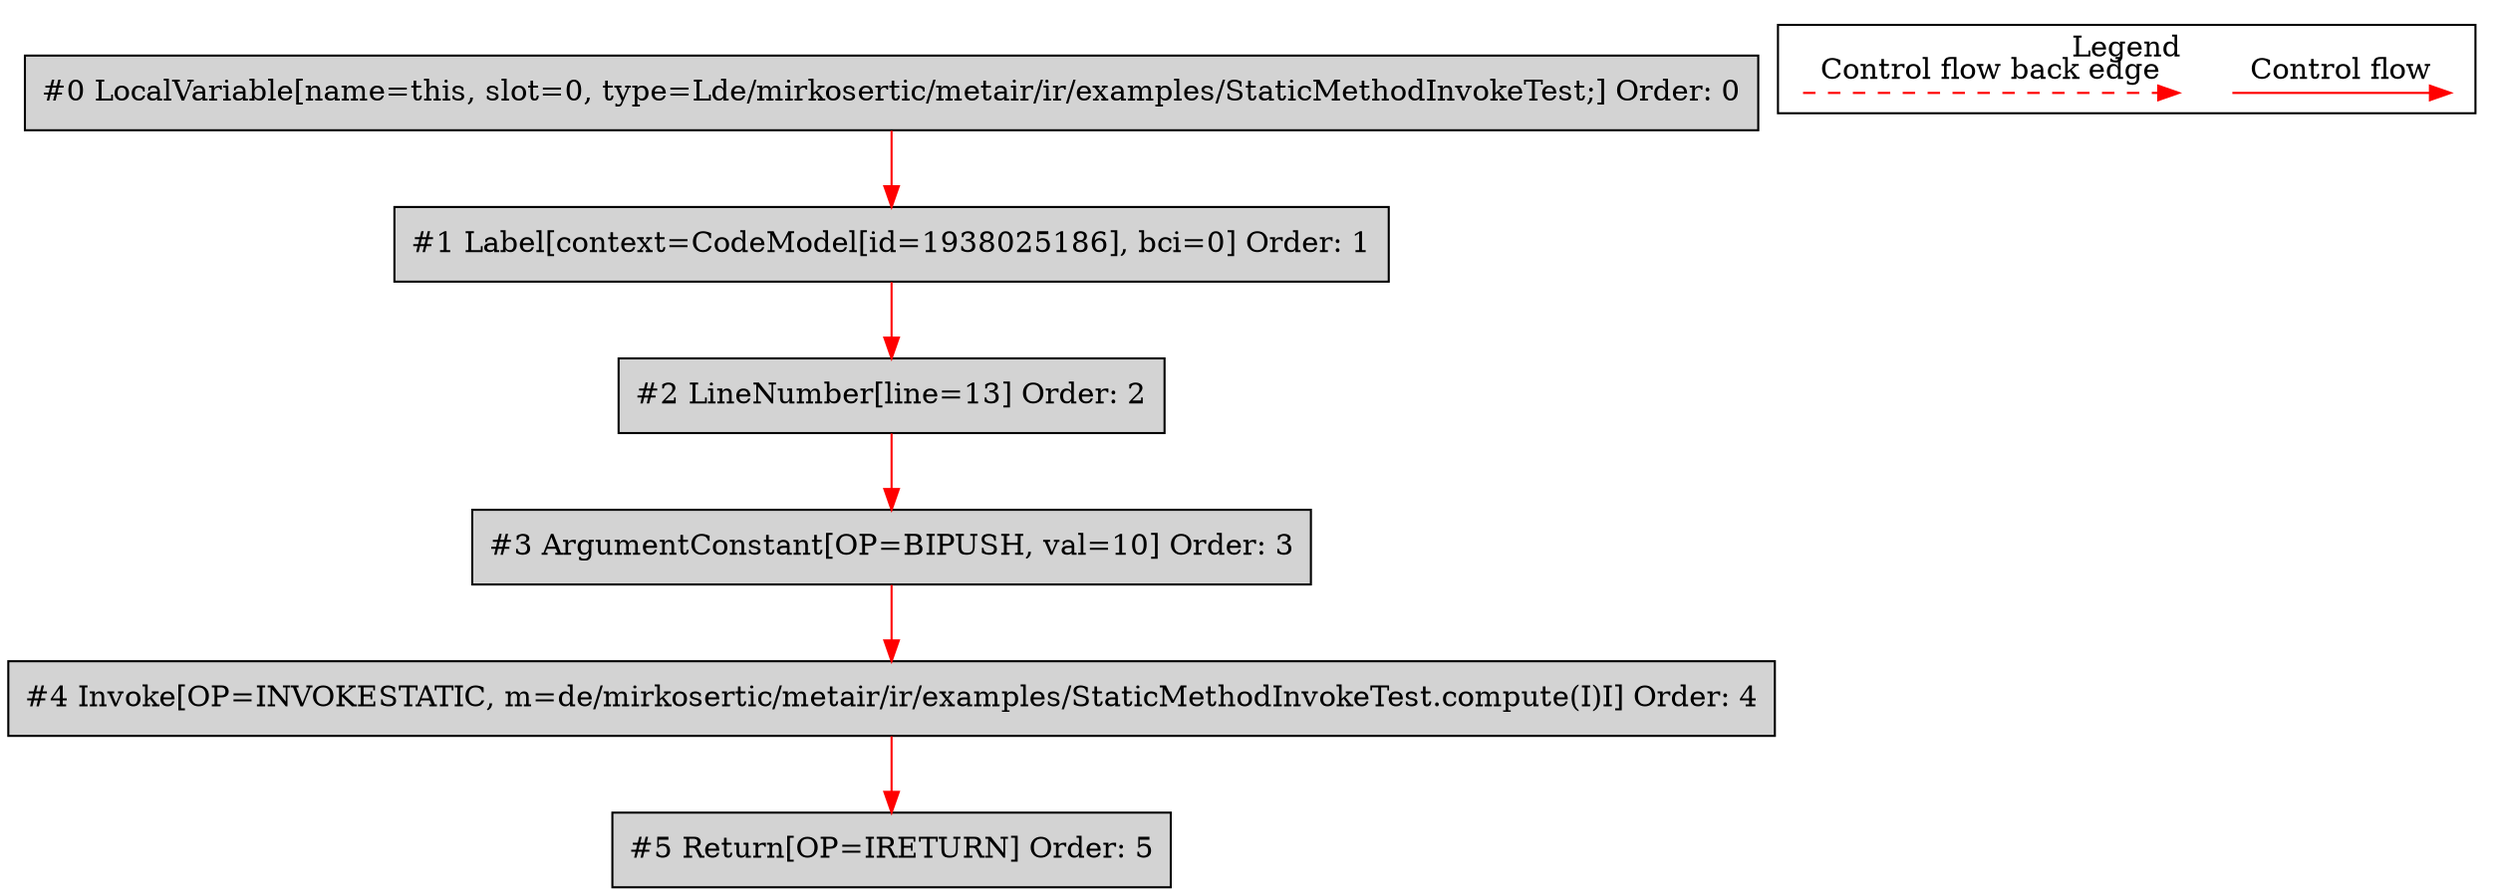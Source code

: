 digraph {
 ordering="in";
 node0[label="#0 LocalVariable[name=this, slot=0, type=Lde/mirkosertic/metair/ir/examples/StaticMethodInvokeTest;] Order: 0", shape=box, fillcolor=lightgrey, style=filled];
 node1[label="#1 Label[context=CodeModel[id=1938025186], bci=0] Order: 1", shape=box, fillcolor=lightgrey, style=filled];
 node2[label="#2 LineNumber[line=13] Order: 2", shape=box, fillcolor=lightgrey, style=filled];
 node3[label="#3 ArgumentConstant[OP=BIPUSH, val=10] Order: 3", shape=box, fillcolor=lightgrey, style=filled];
 node4[label="#4 Invoke[OP=INVOKESTATIC, m=de/mirkosertic/metair/ir/examples/StaticMethodInvokeTest.compute(I)I] Order: 4", shape=box, fillcolor=lightgrey, style=filled];
 node5[label="#5 Return[OP=IRETURN] Order: 5", shape=box, fillcolor=lightgrey, style=filled];
 node0 -> node1[color=red];
 node1 -> node2[color=red];
 node2 -> node3[color=red];
 node3 -> node4[color=red];
 node4 -> node5[color=red];
 subgraph cluster_000 {
  label = "Legend";
  node [shape=point]
  {
   rank=same;
   c0 [style = invis];
   c1 [style = invis];
   c2 [style = invis];
   c3 [style = invis];
  }
  c0 -> c1 [label="Control flow", style=solid, color=red]
  c2 -> c3 [label="Control flow back edge", style=dashed, color=red]
 }

}
